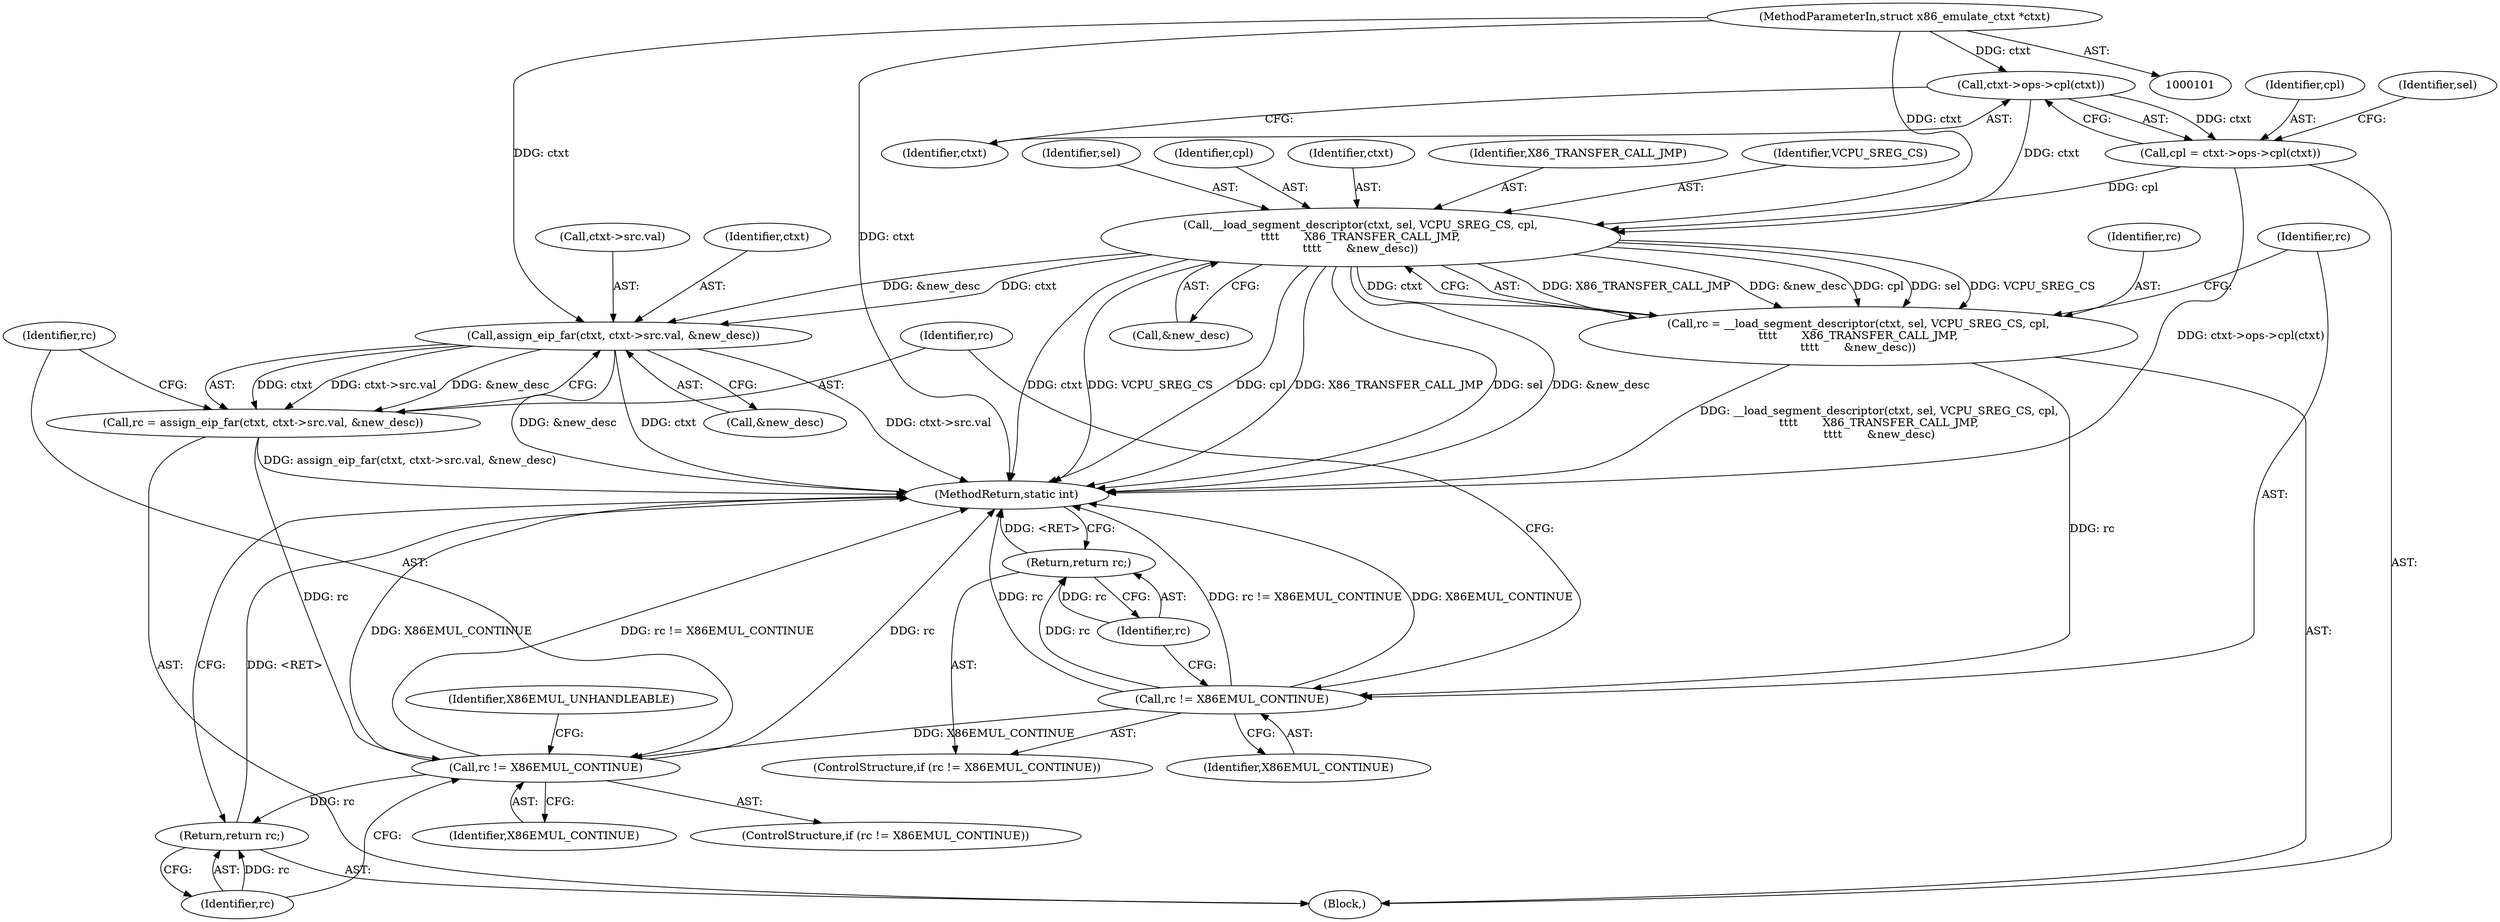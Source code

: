 digraph "0_linux_2117d5398c81554fbf803f5fd1dc55eb78216c0c@pointer" {
"1000110" [label="(Call,ctxt->ops->cpl(ctxt))"];
"1000102" [label="(MethodParameterIn,struct x86_emulate_ctxt *ctxt)"];
"1000108" [label="(Call,cpl = ctxt->ops->cpl(ctxt))"];
"1000127" [label="(Call,__load_segment_descriptor(ctxt, sel, VCPU_SREG_CS, cpl,\n\t\t\t\t       X86_TRANSFER_CALL_JMP,\n\t\t\t\t       &new_desc))"];
"1000125" [label="(Call,rc = __load_segment_descriptor(ctxt, sel, VCPU_SREG_CS, cpl,\n\t\t\t\t       X86_TRANSFER_CALL_JMP,\n\t\t\t\t       &new_desc))"];
"1000136" [label="(Call,rc != X86EMUL_CONTINUE)"];
"1000139" [label="(Return,return rc;)"];
"1000153" [label="(Call,rc != X86EMUL_CONTINUE)"];
"1000158" [label="(Return,return rc;)"];
"1000143" [label="(Call,assign_eip_far(ctxt, ctxt->src.val, &new_desc))"];
"1000141" [label="(Call,rc = assign_eip_far(ctxt, ctxt->src.val, &new_desc))"];
"1000157" [label="(Identifier,X86EMUL_UNHANDLEABLE)"];
"1000154" [label="(Identifier,rc)"];
"1000141" [label="(Call,rc = assign_eip_far(ctxt, ctxt->src.val, &new_desc))"];
"1000142" [label="(Identifier,rc)"];
"1000138" [label="(Identifier,X86EMUL_CONTINUE)"];
"1000140" [label="(Identifier,rc)"];
"1000110" [label="(Call,ctxt->ops->cpl(ctxt))"];
"1000153" [label="(Call,rc != X86EMUL_CONTINUE)"];
"1000103" [label="(Block,)"];
"1000108" [label="(Call,cpl = ctxt->ops->cpl(ctxt))"];
"1000155" [label="(Identifier,X86EMUL_CONTINUE)"];
"1000136" [label="(Call,rc != X86EMUL_CONTINUE)"];
"1000129" [label="(Identifier,sel)"];
"1000135" [label="(ControlStructure,if (rc != X86EMUL_CONTINUE))"];
"1000150" [label="(Call,&new_desc)"];
"1000111" [label="(Identifier,ctxt)"];
"1000160" [label="(MethodReturn,static int)"];
"1000131" [label="(Identifier,cpl)"];
"1000133" [label="(Call,&new_desc)"];
"1000145" [label="(Call,ctxt->src.val)"];
"1000128" [label="(Identifier,ctxt)"];
"1000152" [label="(ControlStructure,if (rc != X86EMUL_CONTINUE))"];
"1000126" [label="(Identifier,rc)"];
"1000102" [label="(MethodParameterIn,struct x86_emulate_ctxt *ctxt)"];
"1000132" [label="(Identifier,X86_TRANSFER_CALL_JMP)"];
"1000125" [label="(Call,rc = __load_segment_descriptor(ctxt, sel, VCPU_SREG_CS, cpl,\n\t\t\t\t       X86_TRANSFER_CALL_JMP,\n\t\t\t\t       &new_desc))"];
"1000158" [label="(Return,return rc;)"];
"1000139" [label="(Return,return rc;)"];
"1000137" [label="(Identifier,rc)"];
"1000127" [label="(Call,__load_segment_descriptor(ctxt, sel, VCPU_SREG_CS, cpl,\n\t\t\t\t       X86_TRANSFER_CALL_JMP,\n\t\t\t\t       &new_desc))"];
"1000114" [label="(Identifier,sel)"];
"1000130" [label="(Identifier,VCPU_SREG_CS)"];
"1000159" [label="(Identifier,rc)"];
"1000143" [label="(Call,assign_eip_far(ctxt, ctxt->src.val, &new_desc))"];
"1000109" [label="(Identifier,cpl)"];
"1000144" [label="(Identifier,ctxt)"];
"1000110" -> "1000108"  [label="AST: "];
"1000110" -> "1000111"  [label="CFG: "];
"1000111" -> "1000110"  [label="AST: "];
"1000108" -> "1000110"  [label="CFG: "];
"1000110" -> "1000108"  [label="DDG: ctxt"];
"1000102" -> "1000110"  [label="DDG: ctxt"];
"1000110" -> "1000127"  [label="DDG: ctxt"];
"1000102" -> "1000101"  [label="AST: "];
"1000102" -> "1000160"  [label="DDG: ctxt"];
"1000102" -> "1000127"  [label="DDG: ctxt"];
"1000102" -> "1000143"  [label="DDG: ctxt"];
"1000108" -> "1000103"  [label="AST: "];
"1000109" -> "1000108"  [label="AST: "];
"1000114" -> "1000108"  [label="CFG: "];
"1000108" -> "1000160"  [label="DDG: ctxt->ops->cpl(ctxt)"];
"1000108" -> "1000127"  [label="DDG: cpl"];
"1000127" -> "1000125"  [label="AST: "];
"1000127" -> "1000133"  [label="CFG: "];
"1000128" -> "1000127"  [label="AST: "];
"1000129" -> "1000127"  [label="AST: "];
"1000130" -> "1000127"  [label="AST: "];
"1000131" -> "1000127"  [label="AST: "];
"1000132" -> "1000127"  [label="AST: "];
"1000133" -> "1000127"  [label="AST: "];
"1000125" -> "1000127"  [label="CFG: "];
"1000127" -> "1000160"  [label="DDG: VCPU_SREG_CS"];
"1000127" -> "1000160"  [label="DDG: cpl"];
"1000127" -> "1000160"  [label="DDG: X86_TRANSFER_CALL_JMP"];
"1000127" -> "1000160"  [label="DDG: sel"];
"1000127" -> "1000160"  [label="DDG: &new_desc"];
"1000127" -> "1000160"  [label="DDG: ctxt"];
"1000127" -> "1000125"  [label="DDG: X86_TRANSFER_CALL_JMP"];
"1000127" -> "1000125"  [label="DDG: &new_desc"];
"1000127" -> "1000125"  [label="DDG: cpl"];
"1000127" -> "1000125"  [label="DDG: sel"];
"1000127" -> "1000125"  [label="DDG: VCPU_SREG_CS"];
"1000127" -> "1000125"  [label="DDG: ctxt"];
"1000127" -> "1000143"  [label="DDG: ctxt"];
"1000127" -> "1000143"  [label="DDG: &new_desc"];
"1000125" -> "1000103"  [label="AST: "];
"1000126" -> "1000125"  [label="AST: "];
"1000137" -> "1000125"  [label="CFG: "];
"1000125" -> "1000160"  [label="DDG: __load_segment_descriptor(ctxt, sel, VCPU_SREG_CS, cpl,\n\t\t\t\t       X86_TRANSFER_CALL_JMP,\n\t\t\t\t       &new_desc)"];
"1000125" -> "1000136"  [label="DDG: rc"];
"1000136" -> "1000135"  [label="AST: "];
"1000136" -> "1000138"  [label="CFG: "];
"1000137" -> "1000136"  [label="AST: "];
"1000138" -> "1000136"  [label="AST: "];
"1000140" -> "1000136"  [label="CFG: "];
"1000142" -> "1000136"  [label="CFG: "];
"1000136" -> "1000160"  [label="DDG: rc"];
"1000136" -> "1000160"  [label="DDG: rc != X86EMUL_CONTINUE"];
"1000136" -> "1000160"  [label="DDG: X86EMUL_CONTINUE"];
"1000136" -> "1000139"  [label="DDG: rc"];
"1000136" -> "1000153"  [label="DDG: X86EMUL_CONTINUE"];
"1000139" -> "1000135"  [label="AST: "];
"1000139" -> "1000140"  [label="CFG: "];
"1000140" -> "1000139"  [label="AST: "];
"1000160" -> "1000139"  [label="CFG: "];
"1000139" -> "1000160"  [label="DDG: <RET>"];
"1000140" -> "1000139"  [label="DDG: rc"];
"1000153" -> "1000152"  [label="AST: "];
"1000153" -> "1000155"  [label="CFG: "];
"1000154" -> "1000153"  [label="AST: "];
"1000155" -> "1000153"  [label="AST: "];
"1000157" -> "1000153"  [label="CFG: "];
"1000159" -> "1000153"  [label="CFG: "];
"1000153" -> "1000160"  [label="DDG: rc"];
"1000153" -> "1000160"  [label="DDG: X86EMUL_CONTINUE"];
"1000153" -> "1000160"  [label="DDG: rc != X86EMUL_CONTINUE"];
"1000141" -> "1000153"  [label="DDG: rc"];
"1000153" -> "1000158"  [label="DDG: rc"];
"1000158" -> "1000103"  [label="AST: "];
"1000158" -> "1000159"  [label="CFG: "];
"1000159" -> "1000158"  [label="AST: "];
"1000160" -> "1000158"  [label="CFG: "];
"1000158" -> "1000160"  [label="DDG: <RET>"];
"1000159" -> "1000158"  [label="DDG: rc"];
"1000143" -> "1000141"  [label="AST: "];
"1000143" -> "1000150"  [label="CFG: "];
"1000144" -> "1000143"  [label="AST: "];
"1000145" -> "1000143"  [label="AST: "];
"1000150" -> "1000143"  [label="AST: "];
"1000141" -> "1000143"  [label="CFG: "];
"1000143" -> "1000160"  [label="DDG: &new_desc"];
"1000143" -> "1000160"  [label="DDG: ctxt"];
"1000143" -> "1000160"  [label="DDG: ctxt->src.val"];
"1000143" -> "1000141"  [label="DDG: ctxt"];
"1000143" -> "1000141"  [label="DDG: ctxt->src.val"];
"1000143" -> "1000141"  [label="DDG: &new_desc"];
"1000141" -> "1000103"  [label="AST: "];
"1000142" -> "1000141"  [label="AST: "];
"1000154" -> "1000141"  [label="CFG: "];
"1000141" -> "1000160"  [label="DDG: assign_eip_far(ctxt, ctxt->src.val, &new_desc)"];
}
